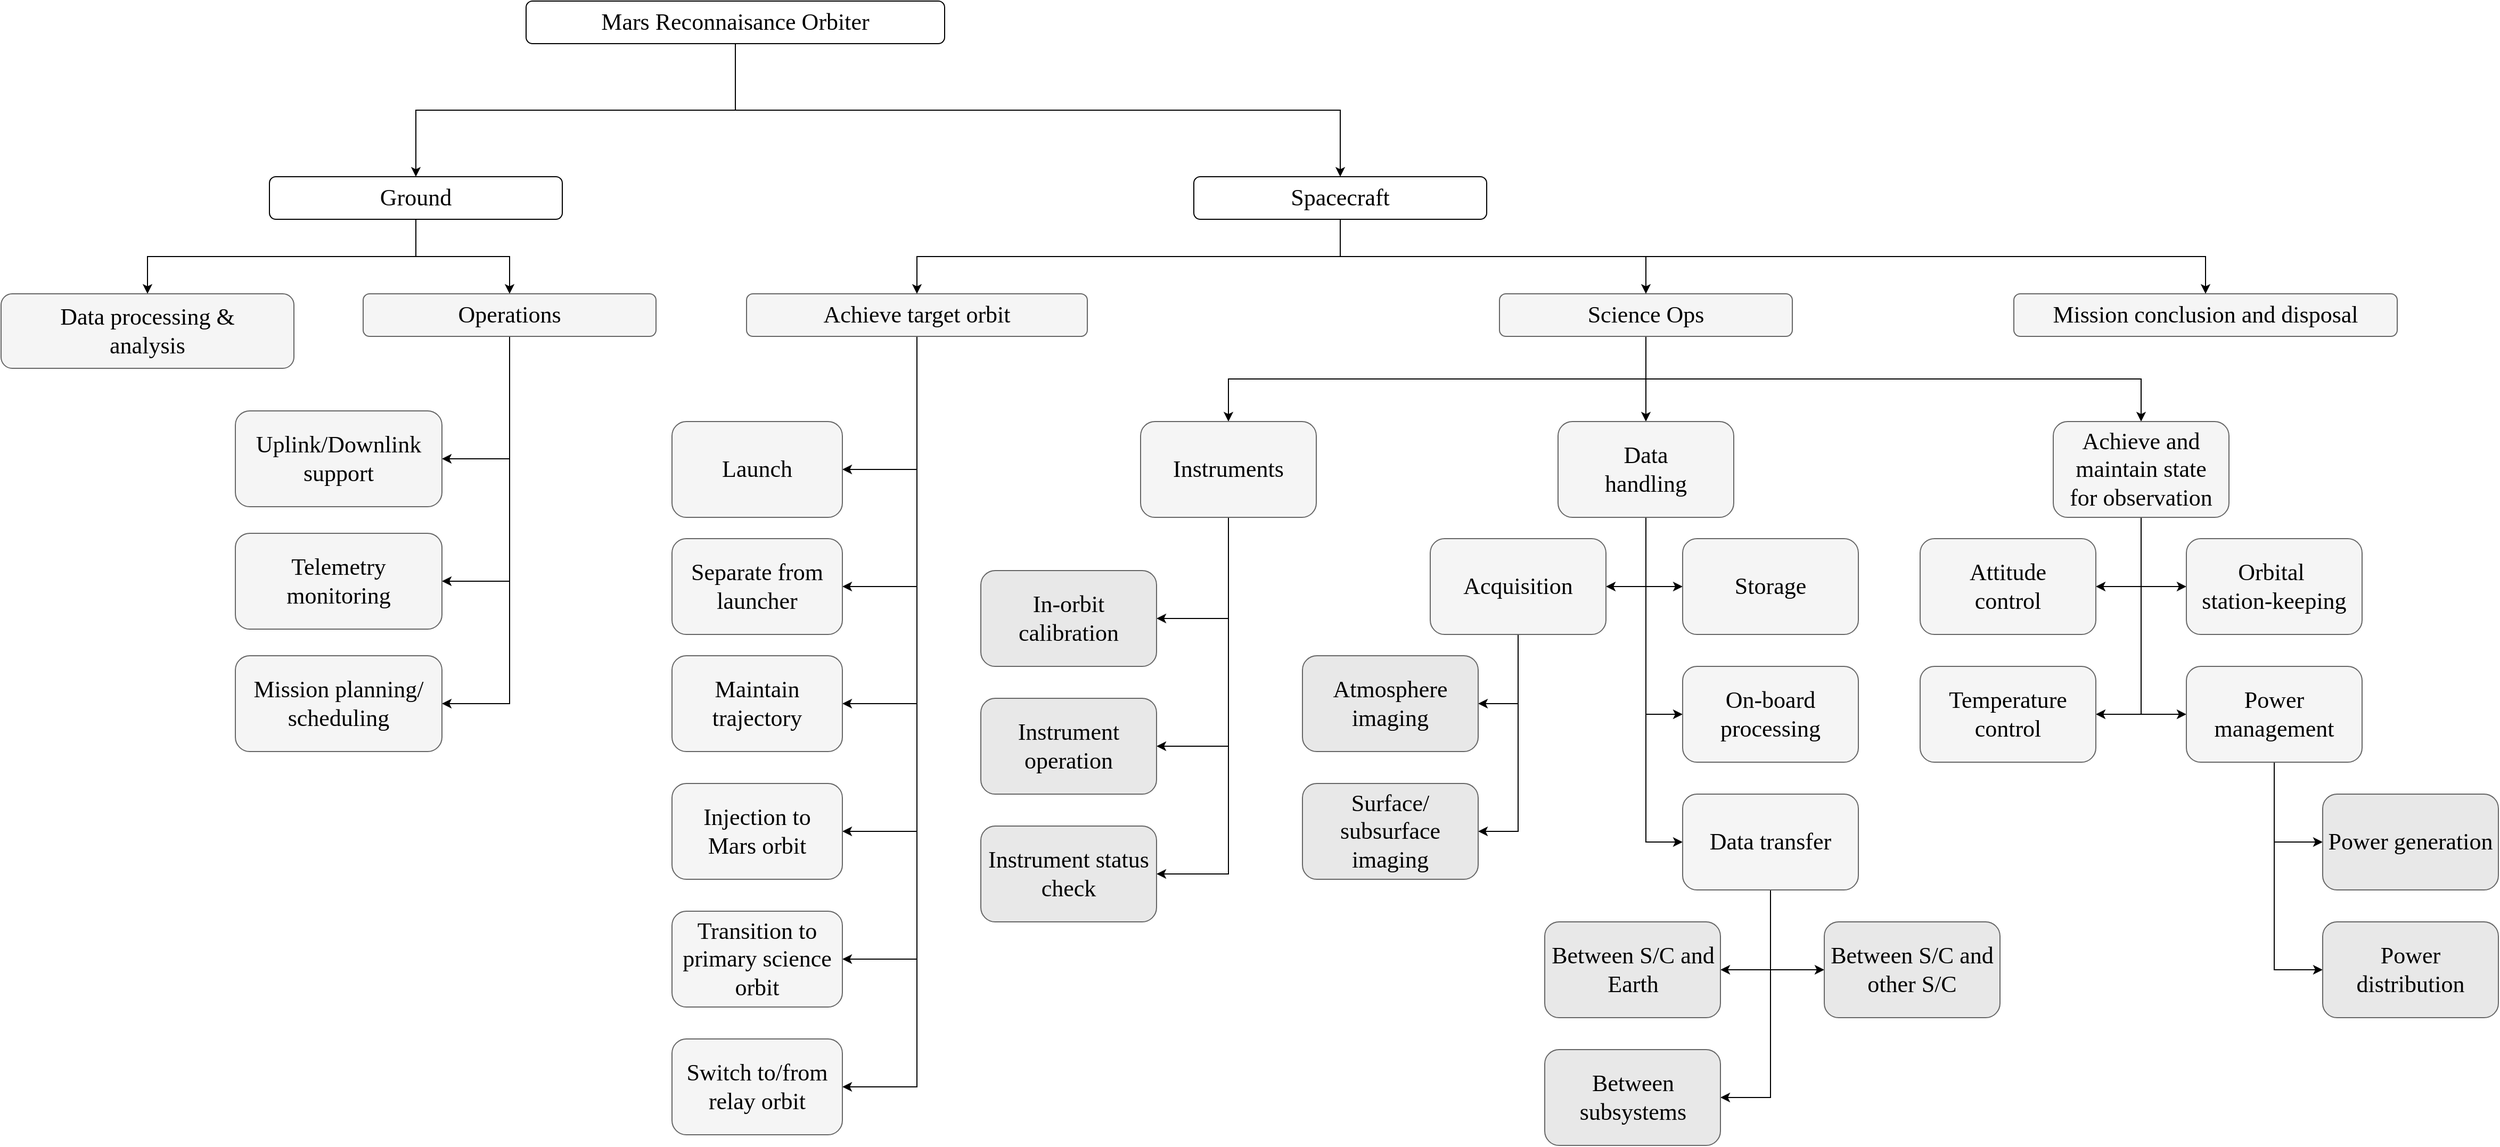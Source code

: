 <mxfile version="26.0.16">
  <diagram name="Page-1" id="b98fa263-6416-c6ec-5b7d-78bf54ef71d0">
    <mxGraphModel dx="2647" dy="1540" grid="0" gridSize="10" guides="0" tooltips="1" connect="1" arrows="1" fold="1" page="0" pageScale="1.5" pageWidth="1169" pageHeight="826" background="#FFFFFF" math="0" shadow="0">
      <root>
        <mxCell id="0" style=";html=1;" />
        <mxCell id="1" style=";html=1;" parent="0" />
        <mxCell id="OxoNi5qvrJBeRdZsODT2-61" style="edgeStyle=orthogonalEdgeStyle;rounded=0;orthogonalLoop=1;jettySize=auto;html=1;exitX=0.5;exitY=1;exitDx=0;exitDy=0;entryX=0.5;entryY=0;entryDx=0;entryDy=0;" parent="1" source="303ed1de8c2c98b4-3" target="OxoNi5qvrJBeRdZsODT2-58" edge="1">
          <mxGeometry relative="1" as="geometry" />
        </mxCell>
        <mxCell id="OxoNi5qvrJBeRdZsODT2-62" style="edgeStyle=orthogonalEdgeStyle;rounded=0;orthogonalLoop=1;jettySize=auto;html=1;exitX=0.5;exitY=1;exitDx=0;exitDy=0;entryX=0.5;entryY=0;entryDx=0;entryDy=0;" parent="1" source="303ed1de8c2c98b4-3" target="OxoNi5qvrJBeRdZsODT2-56" edge="1">
          <mxGeometry relative="1" as="geometry" />
        </mxCell>
        <mxCell id="303ed1de8c2c98b4-3" value="Mars Reconnaisance Orbiter" style="whiteSpace=wrap;html=1;rounded=1;shadow=0;strokeWidth=1;fontSize=22;align=center;fontFamily=CMU Serif;fontSource=https%3A%2F%2Ffont.download%2Ffont%2Fcmu-serif;" parent="1" vertex="1">
          <mxGeometry x="813" y="185" width="393" height="40" as="geometry" />
        </mxCell>
        <mxCell id="OxoNi5qvrJBeRdZsODT2-29" style="edgeStyle=orthogonalEdgeStyle;rounded=0;orthogonalLoop=1;jettySize=auto;html=1;exitX=0.5;exitY=1;exitDx=0;exitDy=0;entryX=0.5;entryY=0;entryDx=0;entryDy=0;" parent="1" source="303ed1de8c2c98b4-5" target="OxoNi5qvrJBeRdZsODT2-16" edge="1">
          <mxGeometry relative="1" as="geometry" />
        </mxCell>
        <mxCell id="wUONexCnlZndCB9AWCZm-4" style="edgeStyle=orthogonalEdgeStyle;rounded=0;orthogonalLoop=1;jettySize=auto;html=1;exitX=0.5;exitY=1;exitDx=0;exitDy=0;entryX=0.5;entryY=0;entryDx=0;entryDy=0;" edge="1" parent="1" source="303ed1de8c2c98b4-5" target="wUONexCnlZndCB9AWCZm-1">
          <mxGeometry relative="1" as="geometry" />
        </mxCell>
        <mxCell id="wUONexCnlZndCB9AWCZm-16" style="edgeStyle=orthogonalEdgeStyle;rounded=0;orthogonalLoop=1;jettySize=auto;html=1;exitX=0.5;exitY=1;exitDx=0;exitDy=0;" edge="1" parent="1" source="303ed1de8c2c98b4-5" target="OxoNi5qvrJBeRdZsODT2-15">
          <mxGeometry relative="1" as="geometry" />
        </mxCell>
        <mxCell id="303ed1de8c2c98b4-5" value="Science Ops" style="whiteSpace=wrap;html=1;rounded=1;shadow=0;strokeWidth=1;fontSize=22;align=center;fillColor=#f5f5f5;strokeColor=#666666;fontFamily=CMU Serif;fontSource=https%3A%2F%2Ffont.download%2Ffont%2Fcmu-serif;" parent="1" vertex="1">
          <mxGeometry x="1727" y="460" width="275" height="40" as="geometry" />
        </mxCell>
        <mxCell id="OxoNi5qvrJBeRdZsODT2-8" style="edgeStyle=orthogonalEdgeStyle;rounded=0;orthogonalLoop=1;jettySize=auto;html=1;exitX=0.5;exitY=1;exitDx=0;exitDy=0;entryX=1;entryY=0.5;entryDx=0;entryDy=0;" parent="1" source="303ed1de8c2c98b4-7" target="OxoNi5qvrJBeRdZsODT2-7" edge="1">
          <mxGeometry relative="1" as="geometry" />
        </mxCell>
        <mxCell id="OxoNi5qvrJBeRdZsODT2-9" style="edgeStyle=orthogonalEdgeStyle;rounded=0;orthogonalLoop=1;jettySize=auto;html=1;exitX=0.5;exitY=1;exitDx=0;exitDy=0;entryX=1;entryY=0.5;entryDx=0;entryDy=0;" parent="1" source="303ed1de8c2c98b4-7" target="OxoNi5qvrJBeRdZsODT2-5" edge="1">
          <mxGeometry relative="1" as="geometry" />
        </mxCell>
        <mxCell id="OxoNi5qvrJBeRdZsODT2-11" style="edgeStyle=orthogonalEdgeStyle;rounded=0;orthogonalLoop=1;jettySize=auto;html=1;exitX=0.5;exitY=1;exitDx=0;exitDy=0;entryX=1;entryY=0.5;entryDx=0;entryDy=0;" parent="1" source="303ed1de8c2c98b4-7" target="OxoNi5qvrJBeRdZsODT2-10" edge="1">
          <mxGeometry relative="1" as="geometry" />
        </mxCell>
        <mxCell id="OxoNi5qvrJBeRdZsODT2-13" style="edgeStyle=orthogonalEdgeStyle;rounded=0;orthogonalLoop=1;jettySize=auto;html=1;exitX=0.5;exitY=1;exitDx=0;exitDy=0;entryX=1;entryY=0.5;entryDx=0;entryDy=0;" parent="1" source="303ed1de8c2c98b4-7" target="OxoNi5qvrJBeRdZsODT2-12" edge="1">
          <mxGeometry relative="1" as="geometry" />
        </mxCell>
        <mxCell id="OxoNi5qvrJBeRdZsODT2-85" style="edgeStyle=orthogonalEdgeStyle;rounded=0;orthogonalLoop=1;jettySize=auto;html=1;exitX=0.5;exitY=1;exitDx=0;exitDy=0;entryX=1;entryY=0.5;entryDx=0;entryDy=0;" parent="1" source="303ed1de8c2c98b4-7" target="OxoNi5qvrJBeRdZsODT2-84" edge="1">
          <mxGeometry relative="1" as="geometry" />
        </mxCell>
        <mxCell id="OxoNi5qvrJBeRdZsODT2-88" style="edgeStyle=orthogonalEdgeStyle;rounded=0;orthogonalLoop=1;jettySize=auto;html=1;exitX=0.5;exitY=1;exitDx=0;exitDy=0;entryX=1;entryY=0.5;entryDx=0;entryDy=0;" parent="1" source="303ed1de8c2c98b4-7" target="OxoNi5qvrJBeRdZsODT2-87" edge="1">
          <mxGeometry relative="1" as="geometry" />
        </mxCell>
        <mxCell id="303ed1de8c2c98b4-7" value="Achieve target orbit" style="whiteSpace=wrap;html=1;rounded=1;shadow=0;strokeWidth=1;fontSize=22;align=center;fillColor=#f5f5f5;strokeColor=#666666;fontFamily=CMU Serif;fontSource=https%3A%2F%2Ffont.download%2Ffont%2Fcmu-serif;" parent="1" vertex="1">
          <mxGeometry x="1020" y="460" width="320" height="40" as="geometry" />
        </mxCell>
        <mxCell id="OxoNi5qvrJBeRdZsODT2-5" value="Launch" style="whiteSpace=wrap;html=1;rounded=1;shadow=0;strokeWidth=1;fontSize=22;align=center;fillColor=#f5f5f5;strokeColor=#666666;fontFamily=CMU Serif;fontSource=https%3A%2F%2Ffont.download%2Ffont%2Fcmu-serif;" parent="1" vertex="1">
          <mxGeometry x="950" y="580" width="160" height="90" as="geometry" />
        </mxCell>
        <mxCell id="OxoNi5qvrJBeRdZsODT2-7" value="Maintain&lt;br&gt;trajectory" style="whiteSpace=wrap;html=1;rounded=1;shadow=0;strokeWidth=1;fontSize=22;align=center;fillColor=#f5f5f5;strokeColor=#666666;fontFamily=CMU Serif;fontSource=https%3A%2F%2Ffont.download%2Ffont%2Fcmu-serif;" parent="1" vertex="1">
          <mxGeometry x="950" y="800" width="160" height="90" as="geometry" />
        </mxCell>
        <mxCell id="OxoNi5qvrJBeRdZsODT2-10" value="Injection to&lt;div&gt;Mars orbit&lt;/div&gt;" style="whiteSpace=wrap;html=1;rounded=1;shadow=0;strokeWidth=1;fontSize=22;align=center;fillColor=#f5f5f5;strokeColor=#666666;fontFamily=CMU Serif;fontSource=https%3A%2F%2Ffont.download%2Ffont%2Fcmu-serif;" parent="1" vertex="1">
          <mxGeometry x="950" y="920" width="160" height="90" as="geometry" />
        </mxCell>
        <mxCell id="OxoNi5qvrJBeRdZsODT2-12" value="Separate from&lt;div&gt;launcher&lt;/div&gt;" style="whiteSpace=wrap;html=1;rounded=1;shadow=0;strokeWidth=1;fontSize=22;align=center;fillColor=#f5f5f5;strokeColor=#666666;fontFamily=CMU Serif;fontSource=https%3A%2F%2Ffont.download%2Ffont%2Fcmu-serif;" parent="1" vertex="1">
          <mxGeometry x="950" y="690" width="160" height="90" as="geometry" />
        </mxCell>
        <mxCell id="OxoNi5qvrJBeRdZsODT2-18" style="edgeStyle=orthogonalEdgeStyle;rounded=0;orthogonalLoop=1;jettySize=auto;html=1;exitX=0.5;exitY=1;exitDx=0;exitDy=0;entryX=1;entryY=0.5;entryDx=0;entryDy=0;" parent="1" source="OxoNi5qvrJBeRdZsODT2-15" target="OxoNi5qvrJBeRdZsODT2-17" edge="1">
          <mxGeometry relative="1" as="geometry" />
        </mxCell>
        <mxCell id="OxoNi5qvrJBeRdZsODT2-21" style="edgeStyle=orthogonalEdgeStyle;rounded=0;orthogonalLoop=1;jettySize=auto;html=1;exitX=0.5;exitY=1;exitDx=0;exitDy=0;entryX=0;entryY=0.5;entryDx=0;entryDy=0;" parent="1" source="OxoNi5qvrJBeRdZsODT2-15" target="OxoNi5qvrJBeRdZsODT2-19" edge="1">
          <mxGeometry relative="1" as="geometry" />
        </mxCell>
        <mxCell id="OxoNi5qvrJBeRdZsODT2-30" style="edgeStyle=orthogonalEdgeStyle;rounded=0;orthogonalLoop=1;jettySize=auto;html=1;exitX=0.5;exitY=1;exitDx=0;exitDy=0;entryX=0;entryY=0.5;entryDx=0;entryDy=0;" parent="1" source="OxoNi5qvrJBeRdZsODT2-15" target="OxoNi5qvrJBeRdZsODT2-20" edge="1">
          <mxGeometry relative="1" as="geometry" />
        </mxCell>
        <mxCell id="OxoNi5qvrJBeRdZsODT2-32" style="edgeStyle=orthogonalEdgeStyle;rounded=0;orthogonalLoop=1;jettySize=auto;html=1;exitX=0.5;exitY=1;exitDx=0;exitDy=0;entryX=0;entryY=0.5;entryDx=0;entryDy=0;" parent="1" source="OxoNi5qvrJBeRdZsODT2-15" target="OxoNi5qvrJBeRdZsODT2-31" edge="1">
          <mxGeometry relative="1" as="geometry" />
        </mxCell>
        <mxCell id="OxoNi5qvrJBeRdZsODT2-15" value="Data&lt;div&gt;handling&lt;/div&gt;" style="whiteSpace=wrap;html=1;rounded=1;shadow=0;strokeWidth=1;fontSize=22;align=center;fillColor=#f5f5f5;strokeColor=#666666;fontFamily=CMU Serif;fontSource=https%3A%2F%2Ffont.download%2Ffont%2Fcmu-serif;" parent="1" vertex="1">
          <mxGeometry x="1782" y="580" width="165" height="90" as="geometry" />
        </mxCell>
        <mxCell id="OxoNi5qvrJBeRdZsODT2-44" style="edgeStyle=orthogonalEdgeStyle;rounded=0;orthogonalLoop=1;jettySize=auto;html=1;exitX=0.5;exitY=1;exitDx=0;exitDy=0;entryX=0;entryY=0.5;entryDx=0;entryDy=0;" parent="1" source="OxoNi5qvrJBeRdZsODT2-16" target="OxoNi5qvrJBeRdZsODT2-42" edge="1">
          <mxGeometry relative="1" as="geometry" />
        </mxCell>
        <mxCell id="OxoNi5qvrJBeRdZsODT2-46" style="edgeStyle=orthogonalEdgeStyle;rounded=0;orthogonalLoop=1;jettySize=auto;html=1;exitX=0.5;exitY=1;exitDx=0;exitDy=0;entryX=0;entryY=0.5;entryDx=0;entryDy=0;" parent="1" source="OxoNi5qvrJBeRdZsODT2-16" target="OxoNi5qvrJBeRdZsODT2-45" edge="1">
          <mxGeometry relative="1" as="geometry" />
        </mxCell>
        <mxCell id="OxoNi5qvrJBeRdZsODT2-48" style="edgeStyle=orthogonalEdgeStyle;rounded=0;orthogonalLoop=1;jettySize=auto;html=1;exitX=0.5;exitY=1;exitDx=0;exitDy=0;entryX=1;entryY=0.5;entryDx=0;entryDy=0;" parent="1" source="OxoNi5qvrJBeRdZsODT2-16" target="OxoNi5qvrJBeRdZsODT2-47" edge="1">
          <mxGeometry relative="1" as="geometry" />
        </mxCell>
        <mxCell id="OxoNi5qvrJBeRdZsODT2-50" style="edgeStyle=orthogonalEdgeStyle;rounded=0;orthogonalLoop=1;jettySize=auto;html=1;exitX=0.5;exitY=1;exitDx=0;exitDy=0;entryX=1;entryY=0.5;entryDx=0;entryDy=0;" parent="1" source="OxoNi5qvrJBeRdZsODT2-16" target="OxoNi5qvrJBeRdZsODT2-49" edge="1">
          <mxGeometry relative="1" as="geometry" />
        </mxCell>
        <mxCell id="OxoNi5qvrJBeRdZsODT2-16" value="Achieve and maintain state&lt;div&gt;for observation&lt;/div&gt;" style="whiteSpace=wrap;html=1;rounded=1;shadow=0;strokeWidth=1;fontSize=22;align=center;fillColor=#f5f5f5;strokeColor=#666666;fontFamily=CMU Serif;fontSource=https%3A%2F%2Ffont.download%2Ffont%2Fcmu-serif;" parent="1" vertex="1">
          <mxGeometry x="2247" y="580" width="165" height="90" as="geometry" />
        </mxCell>
        <mxCell id="OxoNi5qvrJBeRdZsODT2-25" style="edgeStyle=orthogonalEdgeStyle;rounded=0;orthogonalLoop=1;jettySize=auto;html=1;exitX=0.5;exitY=1;exitDx=0;exitDy=0;entryX=1;entryY=0.5;entryDx=0;entryDy=0;" parent="1" source="OxoNi5qvrJBeRdZsODT2-17" target="OxoNi5qvrJBeRdZsODT2-22" edge="1">
          <mxGeometry relative="1" as="geometry" />
        </mxCell>
        <mxCell id="OxoNi5qvrJBeRdZsODT2-27" style="edgeStyle=orthogonalEdgeStyle;rounded=0;orthogonalLoop=1;jettySize=auto;html=1;exitX=0.5;exitY=1;exitDx=0;exitDy=0;entryX=1;entryY=0.5;entryDx=0;entryDy=0;" parent="1" source="OxoNi5qvrJBeRdZsODT2-17" target="OxoNi5qvrJBeRdZsODT2-26" edge="1">
          <mxGeometry relative="1" as="geometry" />
        </mxCell>
        <mxCell id="OxoNi5qvrJBeRdZsODT2-17" value="Acquisition" style="whiteSpace=wrap;html=1;rounded=1;shadow=0;strokeWidth=1;fontSize=22;align=center;fillColor=#f5f5f5;strokeColor=#666666;fontFamily=CMU Serif;fontSource=https%3A%2F%2Ffont.download%2Ffont%2Fcmu-serif;" parent="1" vertex="1">
          <mxGeometry x="1662" y="690" width="165" height="90" as="geometry" />
        </mxCell>
        <mxCell id="OxoNi5qvrJBeRdZsODT2-19" value="Storage" style="whiteSpace=wrap;html=1;rounded=1;shadow=0;strokeWidth=1;fontSize=22;align=center;fillColor=#f5f5f5;strokeColor=#666666;fontFamily=CMU Serif;fontSource=https%3A%2F%2Ffont.download%2Ffont%2Fcmu-serif;" parent="1" vertex="1">
          <mxGeometry x="1899" y="690" width="165" height="90" as="geometry" />
        </mxCell>
        <mxCell id="OxoNi5qvrJBeRdZsODT2-20" value="On-board processing" style="whiteSpace=wrap;html=1;rounded=1;shadow=0;strokeWidth=1;fontSize=22;align=center;fillColor=#f5f5f5;strokeColor=#666666;fontFamily=CMU Serif;fontSource=https%3A%2F%2Ffont.download%2Ffont%2Fcmu-serif;" parent="1" vertex="1">
          <mxGeometry x="1899" y="810" width="165" height="90" as="geometry" />
        </mxCell>
        <mxCell id="OxoNi5qvrJBeRdZsODT2-22" value="Atmosphere&lt;div&gt;imaging&lt;/div&gt;" style="whiteSpace=wrap;html=1;rounded=1;shadow=0;strokeWidth=1;fontSize=22;align=center;fontFamily=CMU Serif;fontSource=https%3A%2F%2Ffont.download%2Ffont%2Fcmu-serif;fillColor=light-dark(#e8e8e8, #1E1E1E);strokeColor=#666666;fontColor=light-dark(#000000, #c1c1c1);gradientColor=none;fillStyle=auto;" parent="1" vertex="1">
          <mxGeometry x="1542" y="800" width="165" height="90" as="geometry" />
        </mxCell>
        <mxCell id="OxoNi5qvrJBeRdZsODT2-26" value="Surface/&lt;div&gt;subsurface imaging&lt;/div&gt;" style="whiteSpace=wrap;html=1;rounded=1;shadow=0;strokeWidth=1;fontSize=22;align=center;fontFamily=CMU Serif;fontSource=https%3A%2F%2Ffont.download%2Ffont%2Fcmu-serif;fillColor=light-dark(#E8E8E8,#1E1E1E);strokeColor=#666666;fontColor=light-dark(#000000, #c1c1c1);gradientColor=none;fillStyle=auto;" parent="1" vertex="1">
          <mxGeometry x="1542" y="920" width="165" height="90" as="geometry" />
        </mxCell>
        <mxCell id="OxoNi5qvrJBeRdZsODT2-36" style="edgeStyle=orthogonalEdgeStyle;rounded=0;orthogonalLoop=1;jettySize=auto;html=1;exitX=0.5;exitY=1;exitDx=0;exitDy=0;entryX=1;entryY=0.5;entryDx=0;entryDy=0;" parent="1" source="OxoNi5qvrJBeRdZsODT2-31" target="OxoNi5qvrJBeRdZsODT2-35" edge="1">
          <mxGeometry relative="1" as="geometry" />
        </mxCell>
        <mxCell id="OxoNi5qvrJBeRdZsODT2-38" style="edgeStyle=orthogonalEdgeStyle;rounded=0;orthogonalLoop=1;jettySize=auto;html=1;exitX=0.5;exitY=1;exitDx=0;exitDy=0;entryX=1;entryY=0.5;entryDx=0;entryDy=0;" parent="1" source="OxoNi5qvrJBeRdZsODT2-31" target="OxoNi5qvrJBeRdZsODT2-37" edge="1">
          <mxGeometry relative="1" as="geometry" />
        </mxCell>
        <mxCell id="OxoNi5qvrJBeRdZsODT2-41" style="edgeStyle=orthogonalEdgeStyle;rounded=0;orthogonalLoop=1;jettySize=auto;html=1;exitX=0.5;exitY=1;exitDx=0;exitDy=0;entryX=0;entryY=0.5;entryDx=0;entryDy=0;" parent="1" source="OxoNi5qvrJBeRdZsODT2-31" target="OxoNi5qvrJBeRdZsODT2-39" edge="1">
          <mxGeometry relative="1" as="geometry" />
        </mxCell>
        <mxCell id="OxoNi5qvrJBeRdZsODT2-31" value="Data transfer" style="whiteSpace=wrap;html=1;rounded=1;shadow=0;strokeWidth=1;fontSize=22;align=center;fillColor=#f5f5f5;strokeColor=#666666;fontFamily=CMU Serif;fontSource=https%3A%2F%2Ffont.download%2Ffont%2Fcmu-serif;" parent="1" vertex="1">
          <mxGeometry x="1899" y="930" width="165" height="90" as="geometry" />
        </mxCell>
        <mxCell id="OxoNi5qvrJBeRdZsODT2-35" value="Between S/C and Earth" style="whiteSpace=wrap;html=1;rounded=1;shadow=0;strokeWidth=1;fontSize=22;align=center;fontFamily=CMU Serif;fontSource=https%3A%2F%2Ffont.download%2Ffont%2Fcmu-serif;fillColor=#E8E8E8;fontColor=light-dark(#000000, #c1c1c1);strokeColor=#666666;" parent="1" vertex="1">
          <mxGeometry x="1769.5" y="1050" width="165" height="90" as="geometry" />
        </mxCell>
        <mxCell id="OxoNi5qvrJBeRdZsODT2-37" value="Between subsystems" style="whiteSpace=wrap;html=1;rounded=1;shadow=0;strokeWidth=1;fontSize=22;align=center;fontFamily=CMU Serif;fontSource=https%3A%2F%2Ffont.download%2Ffont%2Fcmu-serif;fillColor=#E8E8E8;fontColor=light-dark(#000000, #c1c1c1);strokeColor=#666666;" parent="1" vertex="1">
          <mxGeometry x="1769.5" y="1170" width="165" height="90" as="geometry" />
        </mxCell>
        <mxCell id="OxoNi5qvrJBeRdZsODT2-39" value="Between S/C and other S/C" style="whiteSpace=wrap;html=1;rounded=1;shadow=0;strokeWidth=1;fontSize=22;align=center;fontFamily=CMU Serif;fontSource=https%3A%2F%2Ffont.download%2Ffont%2Fcmu-serif;fillColor=#E8E8E8;fontColor=light-dark(#000000, #c1c1c1);strokeColor=#666666;" parent="1" vertex="1">
          <mxGeometry x="2032" y="1050" width="165" height="90" as="geometry" />
        </mxCell>
        <mxCell id="OxoNi5qvrJBeRdZsODT2-42" value="Orbital&amp;nbsp;&lt;div&gt;station-keeping&lt;/div&gt;" style="whiteSpace=wrap;html=1;rounded=1;shadow=0;strokeWidth=1;fontSize=22;align=center;fillColor=#f5f5f5;strokeColor=#666666;fontFamily=CMU Serif;fontSource=https%3A%2F%2Ffont.download%2Ffont%2Fcmu-serif;" parent="1" vertex="1">
          <mxGeometry x="2372" y="690" width="165" height="90" as="geometry" />
        </mxCell>
        <mxCell id="wUONexCnlZndCB9AWCZm-21" style="edgeStyle=orthogonalEdgeStyle;rounded=0;orthogonalLoop=1;jettySize=auto;html=1;exitX=0.5;exitY=1;exitDx=0;exitDy=0;entryX=0;entryY=0.5;entryDx=0;entryDy=0;" edge="1" parent="1" source="OxoNi5qvrJBeRdZsODT2-45" target="OxoNi5qvrJBeRdZsODT2-51">
          <mxGeometry relative="1" as="geometry" />
        </mxCell>
        <mxCell id="wUONexCnlZndCB9AWCZm-22" style="edgeStyle=orthogonalEdgeStyle;rounded=0;orthogonalLoop=1;jettySize=auto;html=1;exitX=0.5;exitY=1;exitDx=0;exitDy=0;entryX=0;entryY=0.5;entryDx=0;entryDy=0;" edge="1" parent="1" source="OxoNi5qvrJBeRdZsODT2-45" target="OxoNi5qvrJBeRdZsODT2-53">
          <mxGeometry relative="1" as="geometry" />
        </mxCell>
        <mxCell id="OxoNi5qvrJBeRdZsODT2-45" value="Power&lt;div&gt;management&lt;/div&gt;" style="whiteSpace=wrap;html=1;rounded=1;shadow=0;strokeWidth=1;fontSize=22;align=center;fillColor=#f5f5f5;strokeColor=#666666;fontFamily=CMU Serif;fontSource=https%3A%2F%2Ffont.download%2Ffont%2Fcmu-serif;" parent="1" vertex="1">
          <mxGeometry x="2372" y="810" width="165" height="90" as="geometry" />
        </mxCell>
        <mxCell id="OxoNi5qvrJBeRdZsODT2-47" value="Attitude&lt;div&gt;control&lt;/div&gt;" style="whiteSpace=wrap;html=1;rounded=1;shadow=0;strokeWidth=1;fontSize=22;align=center;fillColor=#f5f5f5;strokeColor=#666666;fontFamily=CMU Serif;fontSource=https%3A%2F%2Ffont.download%2Ffont%2Fcmu-serif;" parent="1" vertex="1">
          <mxGeometry x="2122" y="690" width="165" height="90" as="geometry" />
        </mxCell>
        <mxCell id="OxoNi5qvrJBeRdZsODT2-49" value="Temperature control" style="whiteSpace=wrap;html=1;rounded=1;shadow=0;strokeWidth=1;fontSize=22;align=center;fillColor=#f5f5f5;strokeColor=#666666;fontFamily=CMU Serif;fontSource=https%3A%2F%2Ffont.download%2Ffont%2Fcmu-serif;" parent="1" vertex="1">
          <mxGeometry x="2122" y="810" width="165" height="90" as="geometry" />
        </mxCell>
        <mxCell id="OxoNi5qvrJBeRdZsODT2-51" value="Power generation" style="whiteSpace=wrap;html=1;rounded=1;shadow=0;strokeWidth=1;fontSize=22;align=center;fillColor=#E8E8E8;strokeColor=#666666;fontFamily=CMU Serif;fontSource=https%3A%2F%2Ffont.download%2Ffont%2Fcmu-serif;" parent="1" vertex="1">
          <mxGeometry x="2500" y="930" width="165" height="90" as="geometry" />
        </mxCell>
        <mxCell id="OxoNi5qvrJBeRdZsODT2-53" value="Power distribution" style="whiteSpace=wrap;html=1;rounded=1;shadow=0;strokeWidth=1;fontSize=22;align=center;fillColor=#E8E8E8;strokeColor=#666666;fontFamily=CMU Serif;fontSource=https%3A%2F%2Ffont.download%2Ffont%2Fcmu-serif;" parent="1" vertex="1">
          <mxGeometry x="2500" y="1050" width="165" height="90" as="geometry" />
        </mxCell>
        <mxCell id="OxoNi5qvrJBeRdZsODT2-72" style="edgeStyle=orthogonalEdgeStyle;rounded=0;orthogonalLoop=1;jettySize=auto;html=1;exitX=0.5;exitY=1;exitDx=0;exitDy=0;entryX=0.5;entryY=0;entryDx=0;entryDy=0;" parent="1" source="OxoNi5qvrJBeRdZsODT2-56" target="OxoNi5qvrJBeRdZsODT2-70" edge="1">
          <mxGeometry relative="1" as="geometry" />
        </mxCell>
        <mxCell id="OxoNi5qvrJBeRdZsODT2-76" style="edgeStyle=orthogonalEdgeStyle;rounded=0;orthogonalLoop=1;jettySize=auto;html=1;exitX=0.5;exitY=1;exitDx=0;exitDy=0;entryX=0.5;entryY=0;entryDx=0;entryDy=0;" parent="1" source="OxoNi5qvrJBeRdZsODT2-56" target="OxoNi5qvrJBeRdZsODT2-75" edge="1">
          <mxGeometry relative="1" as="geometry" />
        </mxCell>
        <mxCell id="OxoNi5qvrJBeRdZsODT2-56" value="Ground" style="whiteSpace=wrap;html=1;rounded=1;shadow=0;strokeWidth=1;fontSize=22;align=center;fontFamily=CMU Serif;fontSource=https%3A%2F%2Ffont.download%2Ffont%2Fcmu-serif;" parent="1" vertex="1">
          <mxGeometry x="572" y="350" width="275" height="40" as="geometry" />
        </mxCell>
        <mxCell id="OxoNi5qvrJBeRdZsODT2-59" style="edgeStyle=orthogonalEdgeStyle;rounded=0;orthogonalLoop=1;jettySize=auto;html=1;exitX=0.5;exitY=1;exitDx=0;exitDy=0;entryX=0.5;entryY=0;entryDx=0;entryDy=0;" parent="1" source="OxoNi5qvrJBeRdZsODT2-58" target="303ed1de8c2c98b4-7" edge="1">
          <mxGeometry relative="1" as="geometry" />
        </mxCell>
        <mxCell id="OxoNi5qvrJBeRdZsODT2-60" style="edgeStyle=orthogonalEdgeStyle;rounded=0;orthogonalLoop=1;jettySize=auto;html=1;exitX=0.5;exitY=1;exitDx=0;exitDy=0;entryX=0.5;entryY=0;entryDx=0;entryDy=0;" parent="1" source="OxoNi5qvrJBeRdZsODT2-58" target="303ed1de8c2c98b4-5" edge="1">
          <mxGeometry relative="1" as="geometry" />
        </mxCell>
        <mxCell id="wUONexCnlZndCB9AWCZm-15" style="edgeStyle=orthogonalEdgeStyle;rounded=0;orthogonalLoop=1;jettySize=auto;html=1;exitX=0.5;exitY=1;exitDx=0;exitDy=0;entryX=0.5;entryY=0;entryDx=0;entryDy=0;" edge="1" parent="1" source="OxoNi5qvrJBeRdZsODT2-58" target="wUONexCnlZndCB9AWCZm-14">
          <mxGeometry relative="1" as="geometry" />
        </mxCell>
        <mxCell id="OxoNi5qvrJBeRdZsODT2-58" value="Spacecraft" style="whiteSpace=wrap;html=1;rounded=1;shadow=0;strokeWidth=1;fontSize=22;align=center;fontFamily=CMU Serif;fontSource=https%3A%2F%2Ffont.download%2Ffont%2Fcmu-serif;" parent="1" vertex="1">
          <mxGeometry x="1440" y="350" width="275" height="40" as="geometry" />
        </mxCell>
        <mxCell id="wUONexCnlZndCB9AWCZm-18" style="edgeStyle=orthogonalEdgeStyle;rounded=0;orthogonalLoop=1;jettySize=auto;html=1;exitX=0.5;exitY=1;exitDx=0;exitDy=0;entryX=1;entryY=0.5;entryDx=0;entryDy=0;" edge="1" parent="1" source="OxoNi5qvrJBeRdZsODT2-70" target="OxoNi5qvrJBeRdZsODT2-77">
          <mxGeometry relative="1" as="geometry" />
        </mxCell>
        <mxCell id="wUONexCnlZndCB9AWCZm-19" style="edgeStyle=orthogonalEdgeStyle;rounded=0;orthogonalLoop=1;jettySize=auto;html=1;exitX=0.5;exitY=1;exitDx=0;exitDy=0;entryX=1;entryY=0.5;entryDx=0;entryDy=0;" edge="1" parent="1" source="OxoNi5qvrJBeRdZsODT2-70" target="OxoNi5qvrJBeRdZsODT2-79">
          <mxGeometry relative="1" as="geometry" />
        </mxCell>
        <mxCell id="wUONexCnlZndCB9AWCZm-20" style="edgeStyle=orthogonalEdgeStyle;rounded=0;orthogonalLoop=1;jettySize=auto;html=1;exitX=0.5;exitY=1;exitDx=0;exitDy=0;entryX=1;entryY=0.5;entryDx=0;entryDy=0;" edge="1" parent="1" source="OxoNi5qvrJBeRdZsODT2-70" target="OxoNi5qvrJBeRdZsODT2-81">
          <mxGeometry relative="1" as="geometry" />
        </mxCell>
        <mxCell id="OxoNi5qvrJBeRdZsODT2-70" value="Operations" style="whiteSpace=wrap;html=1;rounded=1;shadow=0;strokeWidth=1;fontSize=22;align=center;fillColor=#f5f5f5;strokeColor=#666666;fontFamily=CMU Serif;fontSource=https%3A%2F%2Ffont.download%2Ffont%2Fcmu-serif;" parent="1" vertex="1">
          <mxGeometry x="660" y="460" width="275" height="40" as="geometry" />
        </mxCell>
        <mxCell id="OxoNi5qvrJBeRdZsODT2-75" value="Data processing &amp;amp;&lt;div&gt;analysis&lt;/div&gt;" style="whiteSpace=wrap;html=1;rounded=1;shadow=0;strokeWidth=1;fontSize=22;align=center;fillColor=#f5f5f5;strokeColor=#666666;fontFamily=CMU Serif;fontSource=https%3A%2F%2Ffont.download%2Ffont%2Fcmu-serif;" parent="1" vertex="1">
          <mxGeometry x="320" y="460" width="275" height="70" as="geometry" />
        </mxCell>
        <mxCell id="OxoNi5qvrJBeRdZsODT2-84" value="Transition to&lt;div&gt;primary science orbit&lt;/div&gt;" style="whiteSpace=wrap;html=1;rounded=1;shadow=0;strokeWidth=1;fontSize=22;align=center;fillColor=#f5f5f5;strokeColor=#666666;fontFamily=CMU Serif;fontSource=https%3A%2F%2Ffont.download%2Ffont%2Fcmu-serif;" parent="1" vertex="1">
          <mxGeometry x="950" y="1040" width="160" height="90" as="geometry" />
        </mxCell>
        <mxCell id="OxoNi5qvrJBeRdZsODT2-86" value="" style="group" parent="1" vertex="1" connectable="0">
          <mxGeometry x="540" y="570" width="194" height="320" as="geometry" />
        </mxCell>
        <mxCell id="OxoNi5qvrJBeRdZsODT2-77" value="Uplink/Downlink&lt;div&gt;support&lt;/div&gt;" style="whiteSpace=wrap;html=1;rounded=1;shadow=0;strokeWidth=1;fontSize=22;align=center;fillColor=#f5f5f5;strokeColor=#666666;fontFamily=CMU Serif;fontSource=https%3A%2F%2Ffont.download%2Ffont%2Fcmu-serif;" parent="OxoNi5qvrJBeRdZsODT2-86" vertex="1">
          <mxGeometry width="194" height="90" as="geometry" />
        </mxCell>
        <mxCell id="OxoNi5qvrJBeRdZsODT2-79" value="Telemetry monitoring" style="whiteSpace=wrap;html=1;rounded=1;shadow=0;strokeWidth=1;fontSize=22;align=center;fillColor=#f5f5f5;strokeColor=#666666;fontFamily=CMU Serif;fontSource=https%3A%2F%2Ffont.download%2Ffont%2Fcmu-serif;" parent="OxoNi5qvrJBeRdZsODT2-86" vertex="1">
          <mxGeometry y="115" width="194" height="90" as="geometry" />
        </mxCell>
        <mxCell id="OxoNi5qvrJBeRdZsODT2-81" value="Mission planning/&lt;div&gt;scheduling&lt;/div&gt;" style="whiteSpace=wrap;html=1;rounded=1;shadow=0;strokeWidth=1;fontSize=22;align=center;fillColor=#f5f5f5;strokeColor=#666666;fontFamily=CMU Serif;fontSource=https%3A%2F%2Ffont.download%2Ffont%2Fcmu-serif;" parent="OxoNi5qvrJBeRdZsODT2-86" vertex="1">
          <mxGeometry y="230" width="194" height="90" as="geometry" />
        </mxCell>
        <mxCell id="OxoNi5qvrJBeRdZsODT2-87" value="Switch to/from&lt;div&gt;relay orbit&lt;/div&gt;" style="whiteSpace=wrap;html=1;rounded=1;shadow=0;strokeWidth=1;fontSize=22;align=center;fillColor=#f5f5f5;strokeColor=#666666;fontFamily=CMU Serif;fontSource=https%3A%2F%2Ffont.download%2Ffont%2Fcmu-serif;" parent="1" vertex="1">
          <mxGeometry x="950" y="1160" width="160" height="90" as="geometry" />
        </mxCell>
        <mxCell id="wUONexCnlZndCB9AWCZm-8" style="edgeStyle=orthogonalEdgeStyle;rounded=0;orthogonalLoop=1;jettySize=auto;html=1;exitX=0.5;exitY=1;exitDx=0;exitDy=0;entryX=1;entryY=0.5;entryDx=0;entryDy=0;" edge="1" parent="1" source="wUONexCnlZndCB9AWCZm-1" target="wUONexCnlZndCB9AWCZm-5">
          <mxGeometry relative="1" as="geometry" />
        </mxCell>
        <mxCell id="wUONexCnlZndCB9AWCZm-9" style="edgeStyle=orthogonalEdgeStyle;rounded=0;orthogonalLoop=1;jettySize=auto;html=1;exitX=0.5;exitY=1;exitDx=0;exitDy=0;entryX=1;entryY=0.5;entryDx=0;entryDy=0;" edge="1" parent="1" source="wUONexCnlZndCB9AWCZm-1" target="wUONexCnlZndCB9AWCZm-6">
          <mxGeometry relative="1" as="geometry" />
        </mxCell>
        <mxCell id="wUONexCnlZndCB9AWCZm-10" style="edgeStyle=orthogonalEdgeStyle;rounded=0;orthogonalLoop=1;jettySize=auto;html=1;exitX=0.5;exitY=1;exitDx=0;exitDy=0;entryX=1;entryY=0.5;entryDx=0;entryDy=0;" edge="1" parent="1" source="wUONexCnlZndCB9AWCZm-1" target="wUONexCnlZndCB9AWCZm-7">
          <mxGeometry relative="1" as="geometry" />
        </mxCell>
        <mxCell id="wUONexCnlZndCB9AWCZm-1" value="Instruments" style="whiteSpace=wrap;html=1;rounded=1;shadow=0;strokeWidth=1;fontSize=22;align=center;fillColor=#f5f5f5;strokeColor=#666666;fontFamily=CMU Serif;fontSource=https%3A%2F%2Ffont.download%2Ffont%2Fcmu-serif;" vertex="1" parent="1">
          <mxGeometry x="1390" y="580" width="165" height="90" as="geometry" />
        </mxCell>
        <mxCell id="wUONexCnlZndCB9AWCZm-5" value="In-orbit calibration" style="whiteSpace=wrap;html=1;rounded=1;shadow=0;strokeWidth=1;fontSize=22;align=center;fontFamily=CMU Serif;fontSource=https%3A%2F%2Ffont.download%2Ffont%2Fcmu-serif;fillColor=light-dark(#e8e8e8, #1E1E1E);strokeColor=#666666;fontColor=light-dark(#000000, #c1c1c1);gradientColor=none;fillStyle=auto;" vertex="1" parent="1">
          <mxGeometry x="1240" y="720" width="165" height="90" as="geometry" />
        </mxCell>
        <mxCell id="wUONexCnlZndCB9AWCZm-6" value="Instrument&lt;div&gt;operation&lt;/div&gt;" style="whiteSpace=wrap;html=1;rounded=1;shadow=0;strokeWidth=1;fontSize=22;align=center;fontFamily=CMU Serif;fontSource=https%3A%2F%2Ffont.download%2Ffont%2Fcmu-serif;fillColor=light-dark(#E8E8E8,#1E1E1E);strokeColor=#666666;fontColor=light-dark(#000000, #c1c1c1);gradientColor=none;fillStyle=auto;" vertex="1" parent="1">
          <mxGeometry x="1240" y="840" width="165" height="90" as="geometry" />
        </mxCell>
        <mxCell id="wUONexCnlZndCB9AWCZm-7" value="Instrument status check" style="whiteSpace=wrap;html=1;rounded=1;shadow=0;strokeWidth=1;fontSize=22;align=center;fontFamily=CMU Serif;fontSource=https%3A%2F%2Ffont.download%2Ffont%2Fcmu-serif;fillColor=light-dark(#E8E8E8,#1E1E1E);strokeColor=#666666;fontColor=light-dark(#000000, #c1c1c1);gradientColor=none;fillStyle=auto;" vertex="1" parent="1">
          <mxGeometry x="1240" y="960" width="165" height="90" as="geometry" />
        </mxCell>
        <mxCell id="wUONexCnlZndCB9AWCZm-14" value="Mission conclusion and disposal" style="whiteSpace=wrap;html=1;rounded=1;shadow=0;strokeWidth=1;fontSize=22;align=center;fillColor=#f5f5f5;strokeColor=#666666;fontFamily=CMU Serif;fontSource=https%3A%2F%2Ffont.download%2Ffont%2Fcmu-serif;" vertex="1" parent="1">
          <mxGeometry x="2210" y="460" width="360" height="40" as="geometry" />
        </mxCell>
      </root>
    </mxGraphModel>
  </diagram>
</mxfile>
